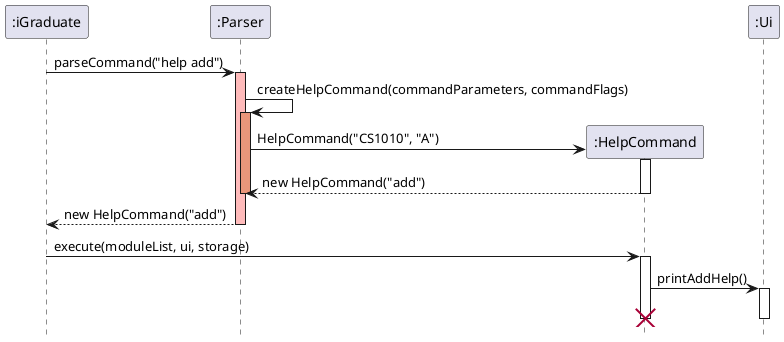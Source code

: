 @startuml
hide footbox

participant ":iGraduate" as iGraduate
participant ":Parser" as Parser
participant ":HelpCommand" as HelpCommand
participant ":Ui" as Ui

iGraduate -> Parser: parseCommand("help add")
activate Parser #FFBBBB

Parser -> Parser: createHelpCommand(commandParameters, commandFlags)
activate Parser #DarkSalmon

create HelpCommand
Parser -> HelpCommand: HelpCommand("CS1010", "A")
activate HelpCommand
HelpCommand --> Parser: new HelpCommand("add")
deactivate HelpCommand
deactivate Parser

Parser --> iGraduate: new HelpCommand("add")
deactivate Parser

iGraduate -> HelpCommand: execute(moduleList, ui, storage)
activate HelpCommand

HelpCommand -> Ui: printAddHelp()
activate Ui
deactivate Ui

destroy HelpCommand

@enduml
